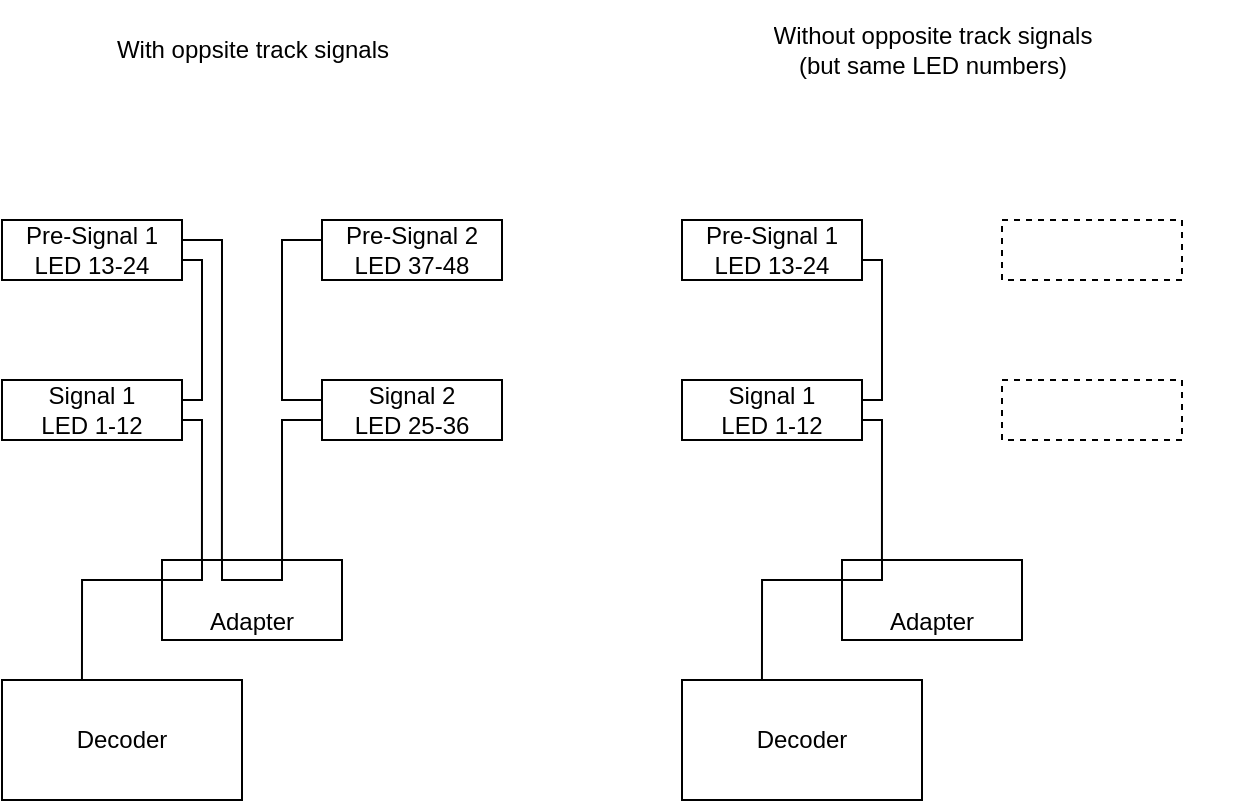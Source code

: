 <mxfile version="22.1.2" type="device">
  <diagram name="Page-1" id="XbegxbHZJD21_GWsCVU6">
    <mxGraphModel dx="1202" dy="764" grid="1" gridSize="10" guides="1" tooltips="1" connect="1" arrows="1" fold="1" page="1" pageScale="1" pageWidth="850" pageHeight="1100" math="0" shadow="0">
      <root>
        <mxCell id="0" />
        <mxCell id="1" parent="0" />
        <mxCell id="3wq1oJPATF2QaJepHLSl-1" value="Decoder" style="rounded=0;whiteSpace=wrap;html=1;" parent="1" vertex="1">
          <mxGeometry x="170" y="480" width="120" height="60" as="geometry" />
        </mxCell>
        <mxCell id="3wq1oJPATF2QaJepHLSl-2" value="Adapter" style="rounded=0;whiteSpace=wrap;html=1;verticalAlign=bottom;" parent="1" vertex="1">
          <mxGeometry x="250" y="420" width="90" height="40" as="geometry" />
        </mxCell>
        <mxCell id="3wq1oJPATF2QaJepHLSl-4" value="" style="endArrow=none;html=1;rounded=0;exitX=0.333;exitY=0;exitDx=0;exitDy=0;exitPerimeter=0;entryX=0;entryY=0.5;entryDx=0;entryDy=0;" parent="1" edge="1">
          <mxGeometry width="50" height="50" relative="1" as="geometry">
            <mxPoint x="209.98" y="480" as="sourcePoint" />
            <mxPoint x="250.02" y="430" as="targetPoint" />
            <Array as="points">
              <mxPoint x="210.02" y="430" />
            </Array>
          </mxGeometry>
        </mxCell>
        <mxCell id="3wq1oJPATF2QaJepHLSl-6" value="Signal 2&lt;br&gt;LED 25-36" style="rounded=0;whiteSpace=wrap;html=1;" parent="1" vertex="1">
          <mxGeometry x="330" y="330" width="90" height="30" as="geometry" />
        </mxCell>
        <mxCell id="3wq1oJPATF2QaJepHLSl-7" value="Pre-Signal 2&lt;br&gt;LED 37-48" style="rounded=0;whiteSpace=wrap;html=1;" parent="1" vertex="1">
          <mxGeometry x="330" y="250" width="90" height="30" as="geometry" />
        </mxCell>
        <mxCell id="3wq1oJPATF2QaJepHLSl-8" value="Signal 1&lt;br&gt;LED 1-12" style="rounded=0;whiteSpace=wrap;html=1;" parent="1" vertex="1">
          <mxGeometry x="170" y="330" width="90" height="30" as="geometry" />
        </mxCell>
        <mxCell id="3wq1oJPATF2QaJepHLSl-9" value="Pre-Signal 1&lt;br&gt;LED 13-24" style="rounded=0;whiteSpace=wrap;html=1;" parent="1" vertex="1">
          <mxGeometry x="170" y="250" width="90" height="30" as="geometry" />
        </mxCell>
        <mxCell id="3wq1oJPATF2QaJepHLSl-10" value="" style="endArrow=none;html=1;rounded=0;exitX=0.333;exitY=0;exitDx=0;exitDy=0;exitPerimeter=0;entryX=1;entryY=0.667;entryDx=0;entryDy=0;entryPerimeter=0;" parent="1" target="3wq1oJPATF2QaJepHLSl-8" edge="1">
          <mxGeometry width="50" height="50" relative="1" as="geometry">
            <mxPoint x="269.97" y="420" as="sourcePoint" />
            <mxPoint x="270" y="350" as="targetPoint" />
            <Array as="points">
              <mxPoint x="270" y="350" />
            </Array>
          </mxGeometry>
        </mxCell>
        <mxCell id="3wq1oJPATF2QaJepHLSl-11" value="" style="endArrow=none;html=1;rounded=0;entryX=1;entryY=0.333;entryDx=0;entryDy=0;entryPerimeter=0;" parent="1" target="3wq1oJPATF2QaJepHLSl-8" edge="1">
          <mxGeometry width="50" height="50" relative="1" as="geometry">
            <mxPoint x="260" y="270" as="sourcePoint" />
            <mxPoint x="270" y="360" as="targetPoint" />
            <Array as="points">
              <mxPoint x="270" y="270" />
              <mxPoint x="270" y="340" />
            </Array>
          </mxGeometry>
        </mxCell>
        <mxCell id="3wq1oJPATF2QaJepHLSl-12" value="" style="endArrow=none;html=1;rounded=0;exitX=1;exitY=0.333;exitDx=0;exitDy=0;exitPerimeter=0;entryX=0.444;entryY=0;entryDx=0;entryDy=0;entryPerimeter=0;" parent="1" source="3wq1oJPATF2QaJepHLSl-9" edge="1">
          <mxGeometry width="50" height="50" relative="1" as="geometry">
            <mxPoint x="270" y="260" as="sourcePoint" />
            <mxPoint x="279.96" y="420" as="targetPoint" />
            <Array as="points">
              <mxPoint x="280" y="260" />
            </Array>
          </mxGeometry>
        </mxCell>
        <mxCell id="3wq1oJPATF2QaJepHLSl-13" value="" style="endArrow=none;html=1;rounded=0;exitX=0;exitY=0.25;exitDx=0;exitDy=0;" parent="1" edge="1">
          <mxGeometry width="50" height="50" relative="1" as="geometry">
            <mxPoint x="240" y="430" as="sourcePoint" />
            <mxPoint x="270" y="420" as="targetPoint" />
            <Array as="points">
              <mxPoint x="270" y="430" />
            </Array>
          </mxGeometry>
        </mxCell>
        <mxCell id="3wq1oJPATF2QaJepHLSl-14" value="" style="endArrow=none;html=1;rounded=0;exitX=0.667;exitY=0;exitDx=0;exitDy=0;exitPerimeter=0;" parent="1" source="3wq1oJPATF2QaJepHLSl-2" edge="1">
          <mxGeometry width="50" height="50" relative="1" as="geometry">
            <mxPoint x="310" y="410" as="sourcePoint" />
            <mxPoint x="330" y="350" as="targetPoint" />
            <Array as="points">
              <mxPoint x="310" y="350" />
            </Array>
          </mxGeometry>
        </mxCell>
        <mxCell id="3wq1oJPATF2QaJepHLSl-15" value="" style="endArrow=none;html=1;rounded=0;exitX=0;exitY=0.333;exitDx=0;exitDy=0;exitPerimeter=0;" parent="1" source="3wq1oJPATF2QaJepHLSl-7" edge="1">
          <mxGeometry width="50" height="50" relative="1" as="geometry">
            <mxPoint x="320" y="260" as="sourcePoint" />
            <mxPoint x="330" y="340" as="targetPoint" />
            <Array as="points">
              <mxPoint x="310" y="260" />
              <mxPoint x="310" y="340" />
            </Array>
          </mxGeometry>
        </mxCell>
        <mxCell id="3wq1oJPATF2QaJepHLSl-16" value="" style="endArrow=none;html=1;rounded=0;" parent="1" edge="1">
          <mxGeometry width="50" height="50" relative="1" as="geometry">
            <mxPoint x="280" y="420" as="sourcePoint" />
            <mxPoint x="310" y="420" as="targetPoint" />
            <Array as="points">
              <mxPoint x="280" y="430" />
              <mxPoint x="310" y="430" />
            </Array>
          </mxGeometry>
        </mxCell>
        <mxCell id="azi2H3Ei7delhjsiGLR7-1" value="Decoder" style="rounded=0;whiteSpace=wrap;html=1;" parent="1" vertex="1">
          <mxGeometry x="510" y="480" width="120" height="60" as="geometry" />
        </mxCell>
        <mxCell id="azi2H3Ei7delhjsiGLR7-2" value="Adapter" style="rounded=0;whiteSpace=wrap;html=1;verticalAlign=bottom;" parent="1" vertex="1">
          <mxGeometry x="590" y="420" width="90" height="40" as="geometry" />
        </mxCell>
        <mxCell id="azi2H3Ei7delhjsiGLR7-3" value="" style="endArrow=none;html=1;rounded=0;exitX=0.333;exitY=0;exitDx=0;exitDy=0;exitPerimeter=0;entryX=0;entryY=0.5;entryDx=0;entryDy=0;" parent="1" edge="1">
          <mxGeometry width="50" height="50" relative="1" as="geometry">
            <mxPoint x="549.98" y="480" as="sourcePoint" />
            <mxPoint x="590.02" y="430" as="targetPoint" />
            <Array as="points">
              <mxPoint x="550.02" y="430" />
            </Array>
          </mxGeometry>
        </mxCell>
        <mxCell id="azi2H3Ei7delhjsiGLR7-6" value="Signal 1&lt;br&gt;LED 1-12" style="rounded=0;whiteSpace=wrap;html=1;" parent="1" vertex="1">
          <mxGeometry x="510" y="330" width="90" height="30" as="geometry" />
        </mxCell>
        <mxCell id="azi2H3Ei7delhjsiGLR7-7" value="Pre-Signal 1&lt;br&gt;LED 13-24" style="rounded=0;whiteSpace=wrap;html=1;" parent="1" vertex="1">
          <mxGeometry x="510" y="250" width="90" height="30" as="geometry" />
        </mxCell>
        <mxCell id="azi2H3Ei7delhjsiGLR7-8" value="" style="endArrow=none;html=1;rounded=0;exitX=0.333;exitY=0;exitDx=0;exitDy=0;exitPerimeter=0;entryX=1;entryY=0.667;entryDx=0;entryDy=0;entryPerimeter=0;" parent="1" target="azi2H3Ei7delhjsiGLR7-6" edge="1">
          <mxGeometry width="50" height="50" relative="1" as="geometry">
            <mxPoint x="609.97" y="420" as="sourcePoint" />
            <mxPoint x="610" y="350" as="targetPoint" />
            <Array as="points">
              <mxPoint x="610" y="350" />
            </Array>
          </mxGeometry>
        </mxCell>
        <mxCell id="azi2H3Ei7delhjsiGLR7-9" value="" style="endArrow=none;html=1;rounded=0;entryX=1;entryY=0.333;entryDx=0;entryDy=0;entryPerimeter=0;" parent="1" target="azi2H3Ei7delhjsiGLR7-6" edge="1">
          <mxGeometry width="50" height="50" relative="1" as="geometry">
            <mxPoint x="600" y="270" as="sourcePoint" />
            <mxPoint x="610" y="360" as="targetPoint" />
            <Array as="points">
              <mxPoint x="610" y="270" />
              <mxPoint x="610" y="340" />
            </Array>
          </mxGeometry>
        </mxCell>
        <mxCell id="azi2H3Ei7delhjsiGLR7-11" value="" style="endArrow=none;html=1;rounded=0;exitX=0;exitY=0.25;exitDx=0;exitDy=0;" parent="1" edge="1">
          <mxGeometry width="50" height="50" relative="1" as="geometry">
            <mxPoint x="580" y="430" as="sourcePoint" />
            <mxPoint x="610" y="420" as="targetPoint" />
            <Array as="points">
              <mxPoint x="610" y="430" />
            </Array>
          </mxGeometry>
        </mxCell>
        <mxCell id="azi2H3Ei7delhjsiGLR7-16" value="Without opposite track signals&lt;br&gt;(but same LED numbers)" style="text;strokeColor=none;fillColor=none;align=center;verticalAlign=middle;spacingLeft=4;spacingRight=4;overflow=hidden;points=[[0,0.5],[1,0.5]];portConstraint=eastwest;rotatable=0;whiteSpace=wrap;html=1;" parent="1" vertex="1">
          <mxGeometry x="473.75" y="140" width="322.5" height="50" as="geometry" />
        </mxCell>
        <mxCell id="azi2H3Ei7delhjsiGLR7-17" value="With oppsite track signals" style="text;strokeColor=none;fillColor=none;align=center;verticalAlign=middle;spacingLeft=4;spacingRight=4;overflow=hidden;points=[[0,0.5],[1,0.5]];portConstraint=eastwest;rotatable=0;whiteSpace=wrap;html=1;" parent="1" vertex="1">
          <mxGeometry x="197.5" y="140" width="195" height="50" as="geometry" />
        </mxCell>
        <mxCell id="azi2H3Ei7delhjsiGLR7-19" value="" style="rounded=0;whiteSpace=wrap;html=1;dashed=1;" parent="1" vertex="1">
          <mxGeometry x="670" y="330" width="90" height="30" as="geometry" />
        </mxCell>
        <mxCell id="azi2H3Ei7delhjsiGLR7-20" value="" style="rounded=0;whiteSpace=wrap;html=1;dashed=1;" parent="1" vertex="1">
          <mxGeometry x="670" y="250" width="90" height="30" as="geometry" />
        </mxCell>
      </root>
    </mxGraphModel>
  </diagram>
</mxfile>
